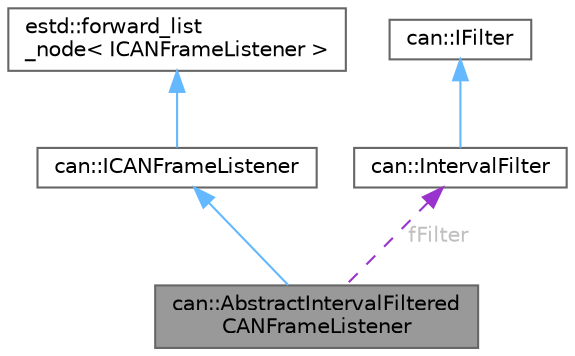 digraph "can::AbstractIntervalFilteredCANFrameListener"
{
 // LATEX_PDF_SIZE
  bgcolor="transparent";
  edge [fontname=Helvetica,fontsize=10,labelfontname=Helvetica,labelfontsize=10];
  node [fontname=Helvetica,fontsize=10,shape=box,height=0.2,width=0.4];
  Node1 [id="Node000001",label="can::AbstractIntervalFiltered\lCANFrameListener",height=0.2,width=0.4,color="gray40", fillcolor="grey60", style="filled", fontcolor="black",tooltip=" "];
  Node2 -> Node1 [id="edge1_Node000001_Node000002",dir="back",color="steelblue1",style="solid",tooltip=" "];
  Node2 [id="Node000002",label="can::ICANFrameListener",height=0.2,width=0.4,color="gray40", fillcolor="white", style="filled",URL="$d3/da5/classcan_1_1ICANFrameListener.html",tooltip=" "];
  Node3 -> Node2 [id="edge2_Node000002_Node000003",dir="back",color="steelblue1",style="solid",tooltip=" "];
  Node3 [id="Node000003",label="estd::forward_list\l_node\< ICANFrameListener \>",height=0.2,width=0.4,color="gray40", fillcolor="white", style="filled",URL="$d7/d3f/classestd_1_1forward__list__node.html",tooltip=" "];
  Node4 -> Node1 [id="edge3_Node000001_Node000004",dir="back",color="darkorchid3",style="dashed",tooltip=" ",label=" fFilter",fontcolor="grey" ];
  Node4 [id="Node000004",label="can::IntervalFilter",height=0.2,width=0.4,color="gray40", fillcolor="white", style="filled",URL="$db/d67/classcan_1_1IntervalFilter.html",tooltip=" "];
  Node5 -> Node4 [id="edge4_Node000004_Node000005",dir="back",color="steelblue1",style="solid",tooltip=" "];
  Node5 [id="Node000005",label="can::IFilter",height=0.2,width=0.4,color="gray40", fillcolor="white", style="filled",URL="$d3/da9/classcan_1_1IFilter.html",tooltip=" "];
}
